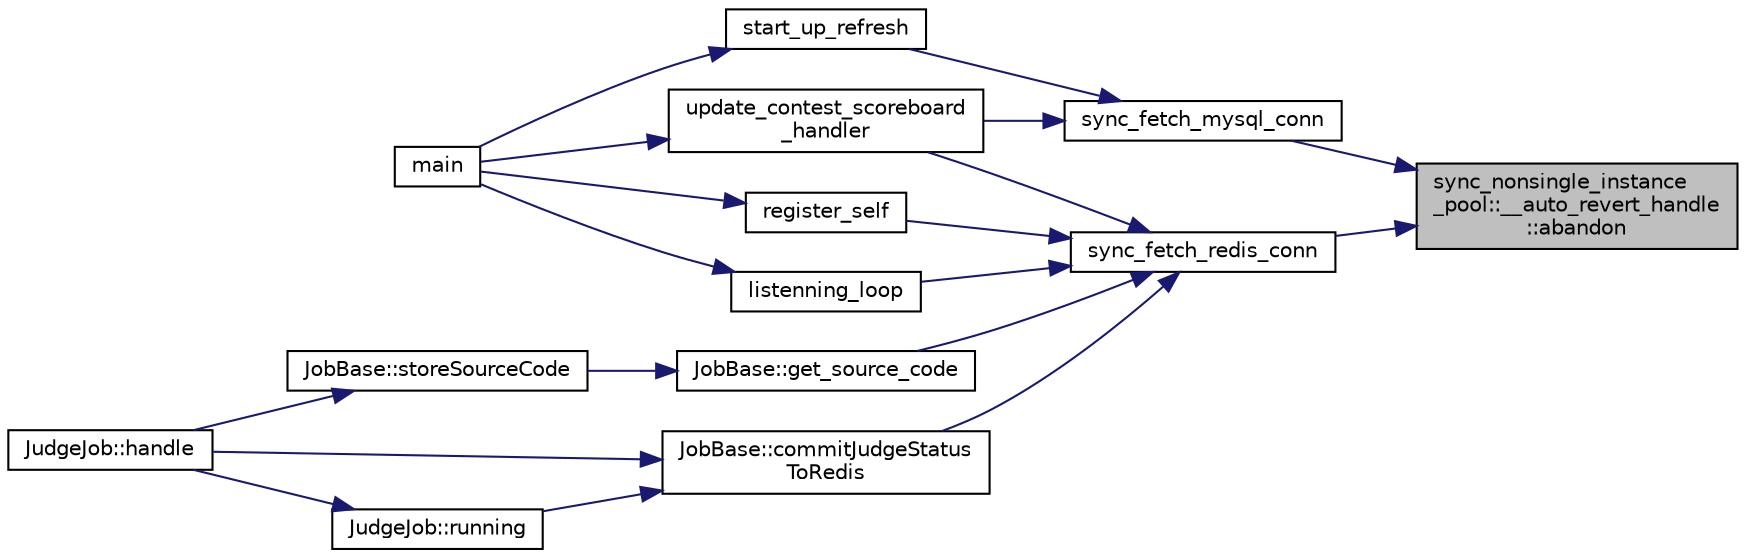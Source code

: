 digraph "sync_nonsingle_instance_pool::__auto_revert_handle::abandon"
{
 // LATEX_PDF_SIZE
  edge [fontname="Helvetica",fontsize="10",labelfontname="Helvetica",labelfontsize="10"];
  node [fontname="Helvetica",fontsize="10",shape=record];
  rankdir="RL";
  Node10 [label="sync_nonsingle_instance\l_pool::__auto_revert_handle\l::abandon",height=0.2,width=0.4,color="black", fillcolor="grey75", style="filled", fontcolor="black",tooltip=" "];
  Node10 -> Node11 [dir="back",color="midnightblue",fontsize="10",style="solid",fontname="Helvetica"];
  Node11 [label="sync_fetch_mysql_conn",height=0.2,width=0.4,color="black", fillcolor="white", style="filled",URL="$mysql__conn__factory_8hpp.html#a390151078c5f6b14cda92169fd6e42e3",tooltip=" "];
  Node11 -> Node12 [dir="back",color="midnightblue",fontsize="10",style="solid",fontname="Helvetica"];
  Node12 [label="update_contest_scoreboard\l_handler",height=0.2,width=0.4,color="black", fillcolor="white", style="filled",URL="$master_8cpp.html#a7c08dccaaaa3b76e978c071f92615b87",tooltip=" "];
  Node12 -> Node13 [dir="back",color="midnightblue",fontsize="10",style="solid",fontname="Helvetica"];
  Node13 [label="main",height=0.2,width=0.4,color="black", fillcolor="white", style="filled",URL="$master_8cpp.html#ac0f2228420376f4db7e1274f2b41667c",tooltip="master 端主程序循环 加载配置信息；连接数据库；取待评测任务信息，交由子进程并评测；创建并分离发送心跳线程 // to be done"];
  Node11 -> Node14 [dir="back",color="midnightblue",fontsize="10",style="solid",fontname="Helvetica"];
  Node14 [label="start_up_refresh",height=0.2,width=0.4,color="black", fillcolor="white", style="filled",URL="$master_8cpp.html#a26091586d804dac5c3ce0c18eb6d91ab",tooltip=" "];
  Node14 -> Node13 [dir="back",color="midnightblue",fontsize="10",style="solid",fontname="Helvetica"];
  Node10 -> Node15 [dir="back",color="midnightblue",fontsize="10",style="solid",fontname="Helvetica"];
  Node15 [label="sync_fetch_redis_conn",height=0.2,width=0.4,color="black", fillcolor="white", style="filled",URL="$master_2redis__conn__factory_8hpp.html#ab198e48c9dee63607145289ef1aa7757",tooltip=" "];
  Node15 -> Node16 [dir="back",color="midnightblue",fontsize="10",style="solid",fontname="Helvetica"];
  Node16 [label="register_self",height=0.2,width=0.4,color="black", fillcolor="white", style="filled",URL="$master_8cpp.html#ab85b27ea72fdfbc8ddc41b1e3078385c",tooltip="发送心跳进程 每隔一段时间，将本机信息提交到数据库中表示当前在线的评测机集合中，表明自身正常工作，可以处理评测任务。"];
  Node16 -> Node13 [dir="back",color="midnightblue",fontsize="10",style="solid",fontname="Helvetica"];
  Node15 -> Node12 [dir="back",color="midnightblue",fontsize="10",style="solid",fontname="Helvetica"];
  Node15 -> Node17 [dir="back",color="midnightblue",fontsize="10",style="solid",fontname="Helvetica"];
  Node17 [label="listenning_loop",height=0.2,width=0.4,color="black", fillcolor="white", style="filled",URL="$master_8cpp.html#a4da8bf76425b9301a441b2009f39c1f1",tooltip=" "];
  Node17 -> Node13 [dir="back",color="midnightblue",fontsize="10",style="solid",fontname="Helvetica"];
  Node15 -> Node18 [dir="back",color="midnightblue",fontsize="10",style="solid",fontname="Helvetica"];
  Node18 [label="JobBase::get_source_code",height=0.2,width=0.4,color="black", fillcolor="white", style="filled",URL="$class_job_base.html#ae7e52177492489d1c1947f0efa0038f1",tooltip="从 redis 中取得代码"];
  Node18 -> Node19 [dir="back",color="midnightblue",fontsize="10",style="solid",fontname="Helvetica"];
  Node19 [label="JobBase::storeSourceCode",height=0.2,width=0.4,color="black", fillcolor="white", style="filled",URL="$class_job_base.html#a84501360b84b0716aa82b93f6958cb78",tooltip="从 redis 数据库获取本 Job 的代码并存储到工作空间中，用于编译运行。"];
  Node19 -> Node20 [dir="back",color="midnightblue",fontsize="10",style="solid",fontname="Helvetica"];
  Node20 [label="JudgeJob::handle",height=0.2,width=0.4,color="black", fillcolor="white", style="filled",URL="$class_judge_job.html#a6fe58f9fcacc9ba6461e97f1a3ac76a3",tooltip="本 Job 的处理函数。整个 job 的工作入口，包括编译执行判题等内容"];
  Node15 -> Node21 [dir="back",color="midnightblue",fontsize="10",style="solid",fontname="Helvetica"];
  Node21 [label="JobBase::commitJudgeStatus\lToRedis",height=0.2,width=0.4,color="black", fillcolor="white", style="filled",URL="$class_job_base.html#aa7da8e91cd0ffddf9b1cf70995d2134b",tooltip="将当前评测状态提交到 redis 数据库。"];
  Node21 -> Node20 [dir="back",color="midnightblue",fontsize="10",style="solid",fontname="Helvetica"];
  Node21 -> Node22 [dir="back",color="midnightblue",fontsize="10",style="solid",fontname="Helvetica"];
  Node22 [label="JudgeJob::running",height=0.2,width=0.4,color="black", fillcolor="white", style="filled",URL="$class_judge_job.html#a0d2e1e5cce842ef0daf71c95f98275f0",tooltip="进入当前 job 的执行流程，并返回执行结果。"];
  Node22 -> Node20 [dir="back",color="midnightblue",fontsize="10",style="solid",fontname="Helvetica"];
}
